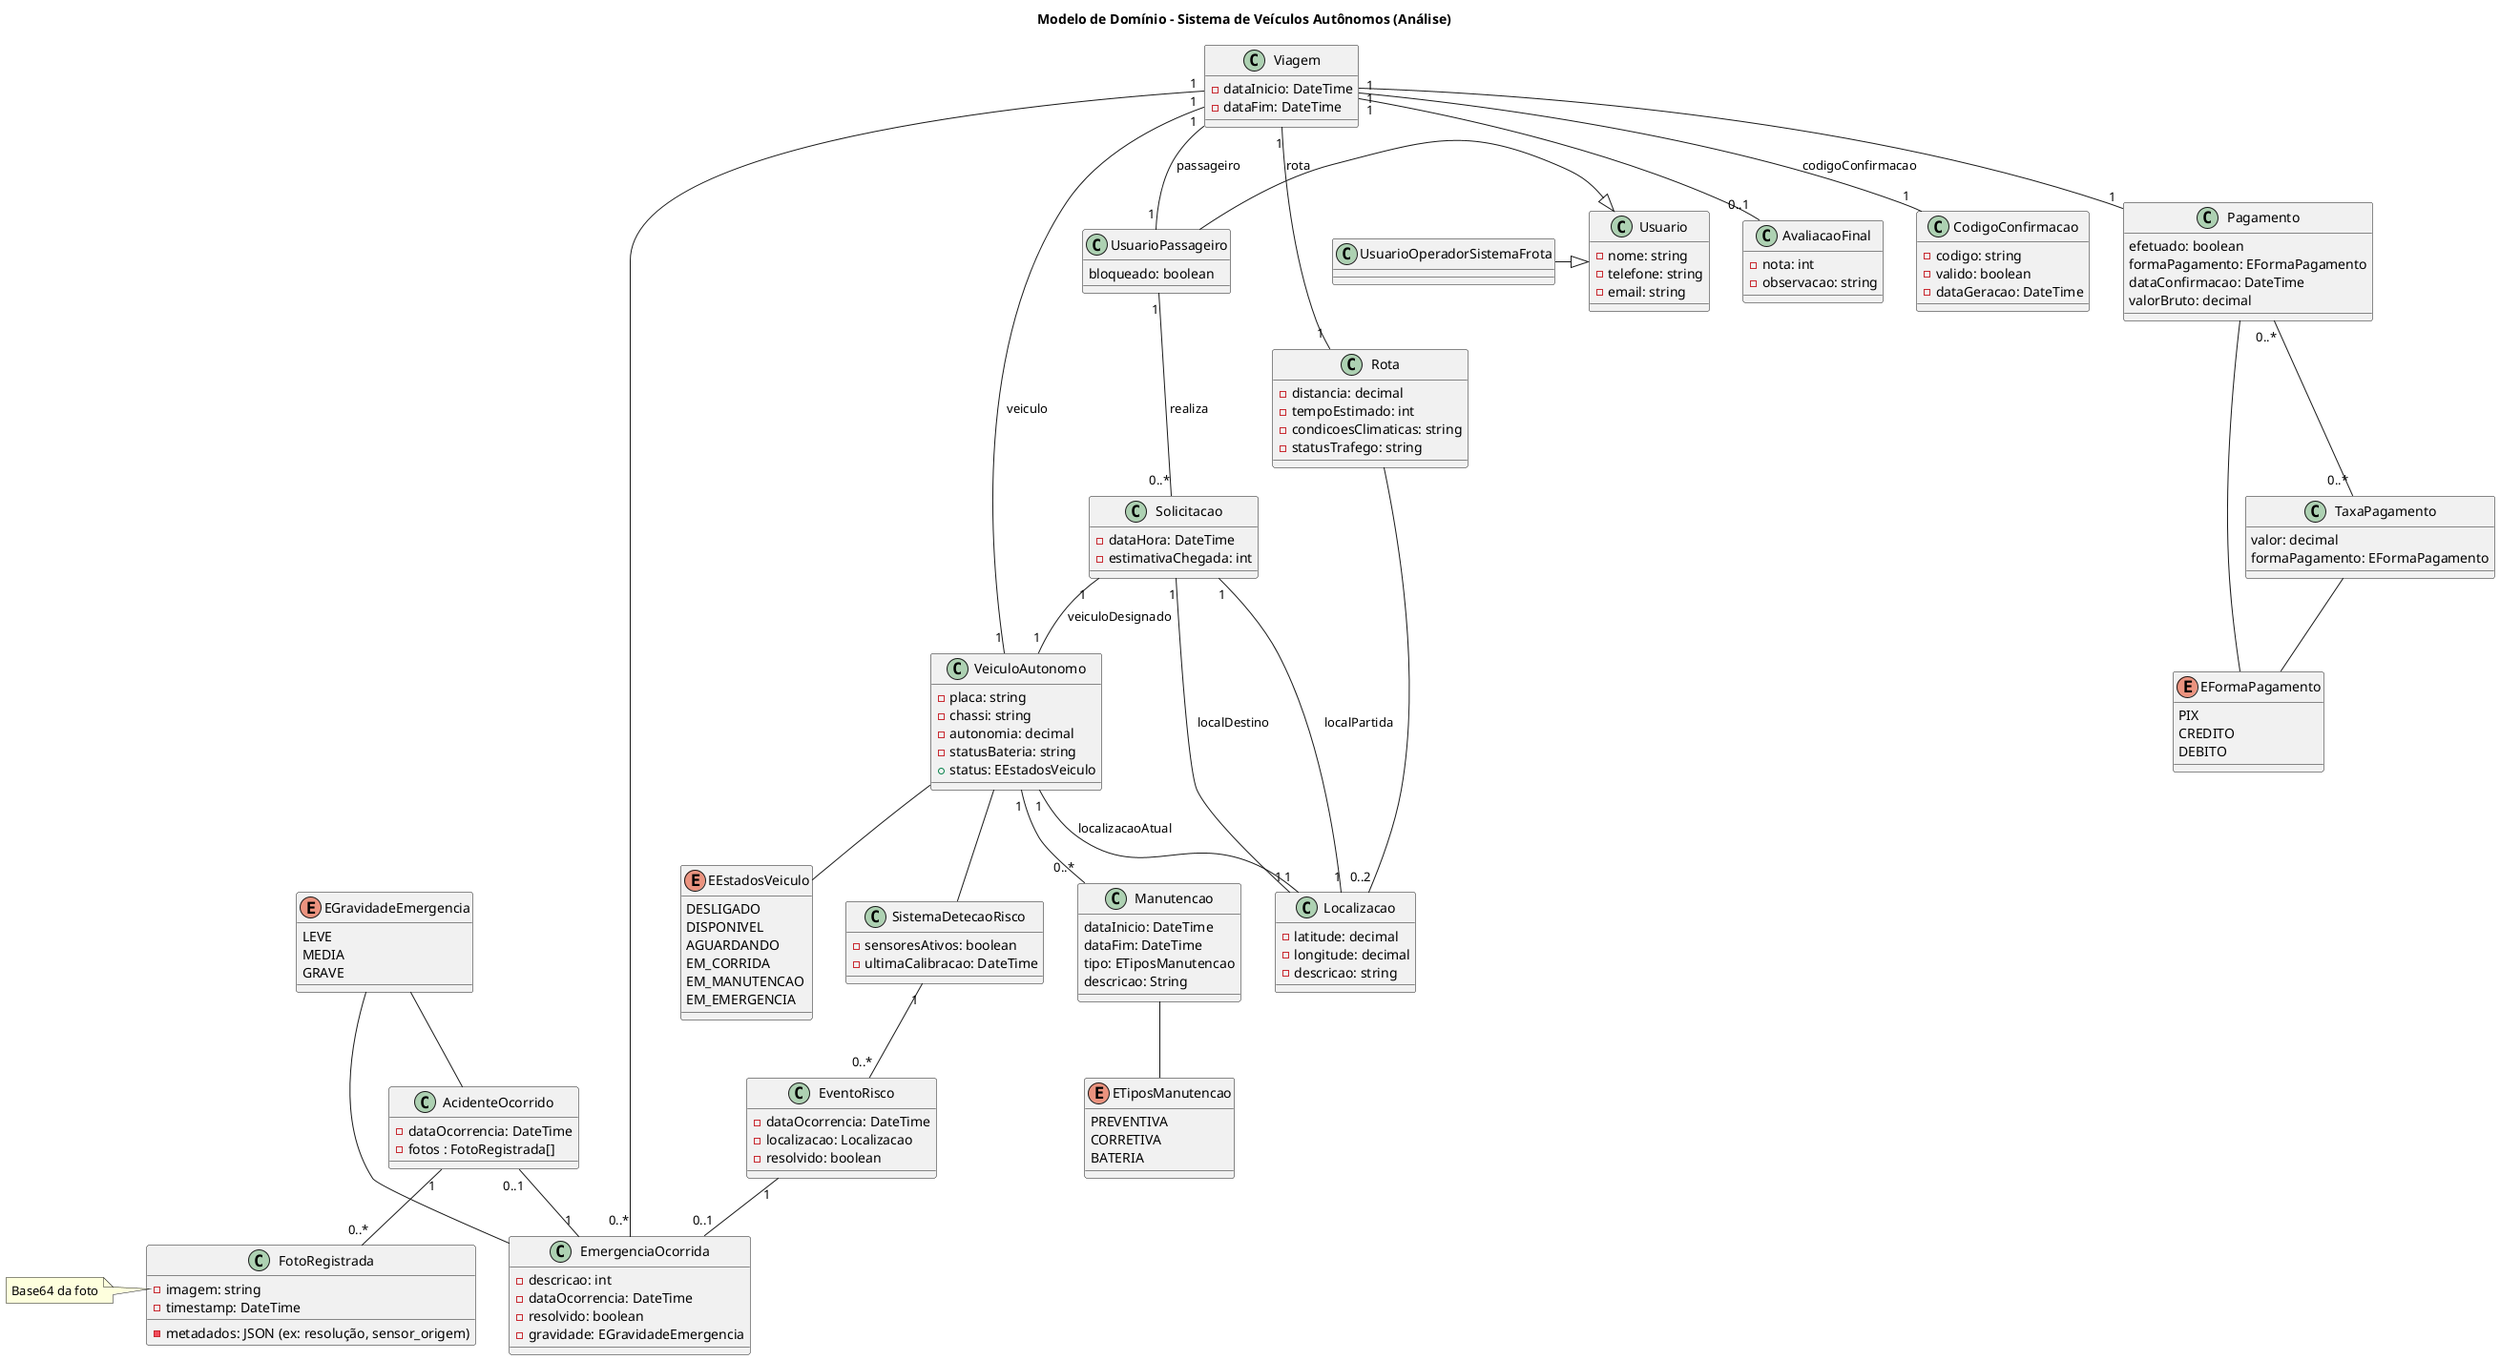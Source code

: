 @startuml
title Modelo de Domínio - Sistema de Veículos Autônomos (Análise)

class Usuario {
  - nome: string
  - telefone: string
  - email: string
}

class Localizacao {
  - latitude: decimal
  - longitude: decimal
  - descricao: string
}

class VeiculoAutonomo {
  - placa: string
  - chassi: string
  - autonomia: decimal
  - statusBateria: string
  + status: EEstadosVeiculo
}

class Manutencao {
  dataInicio: DateTime
  dataFim: DateTime
  tipo: ETiposManutencao
  descricao: String
}

Enum ETiposManutencao{
  PREVENTIVA
  CORRETIVA
  BATERIA
}

Enum EEstadosVeiculo{
  DESLIGADO
  DISPONIVEL
  AGUARDANDO
  EM_CORRIDA
  EM_MANUTENCAO
  EM_EMERGENCIA
}

class Solicitacao {
  - dataHora: DateTime
  - estimativaChegada: int
}

class Viagem {
  - dataInicio: DateTime
  - dataFim: DateTime
}

class AvaliacaoFinal {
    - nota: int
    - observacao: string
}

class EmergenciaOcorrida {
    - descricao: int
    - dataOcorrencia: DateTime
    - resolvido: boolean
    - gravidade: EGravidadeEmergencia
}

class AcidenteOcorrido{
    - dataOcorrencia: DateTime
    - fotos : FotoRegistrada[]
}

class FotoRegistrada{
  - imagem: string
  - timestamp: DateTime
  - metadados: JSON (ex: resolução, sensor_origem)
}

note left of FotoRegistrada::"imagem: string"
  Base64 da foto
end note

Enum EGravidadeEmergencia{
    LEVE
    MEDIA
    GRAVE
}

class CodigoConfirmacao {
  - codigo: string
  - valido: boolean
  - dataGeracao: DateTime
}

class Rota {
  - distancia: decimal
  - tempoEstimado: int
  - condicoesClimaticas: string
  - statusTrafego: string
}

class SistemaDetecaoRisco {
  - sensoresAtivos: boolean
  - ultimaCalibracao: DateTime
}

class EventoRisco {
  - dataOcorrencia: DateTime
  - localizacao: Localizacao
  - resolvido: boolean
}

class Pagamento {
  efetuado: boolean
  formaPagamento: EFormaPagamento
  dataConfirmacao: DateTime
  valorBruto: decimal
}

class TaxaPagamento{
  valor: decimal
  formaPagamento: EFormaPagamento
}

Enum EFormaPagamento {
PIX
CREDITO
DEBITO
}

class UsuarioPassageiro{
bloqueado: boolean
}

class UsuarioOperadorSistemaFrota {

}

UsuarioPassageiro -|> Usuario
UsuarioOperadorSistemaFrota -|> Usuario
UsuarioPassageiro "1" -- "0..*" Solicitacao : realiza
Solicitacao "1" -- "1" Localizacao : localPartida
Solicitacao "1" -- "1" Localizacao : localDestino
Solicitacao "1" -- "1" VeiculoAutonomo : veiculoDesignado

Viagem "1" -- "1" UsuarioPassageiro : passageiro
Viagem "1" -- "1" VeiculoAutonomo : veiculo
Viagem "1" -- "1" CodigoConfirmacao : codigoConfirmacao
Viagem "1" -- "1" Rota : rota
Viagem "1" -- "0..1" AvaliacaoFinal
Viagem "1" -- "0..*" EmergenciaOcorrida
Viagem "1" -- "1" Pagamento

Pagamento -- EFormaPagamento
Pagamento "0..*" -- "0..*" TaxaPagamento
TaxaPagamento -- EFormaPagamento

EGravidadeEmergencia -- EmergenciaOcorrida
AcidenteOcorrido "0..1" -- "1" EmergenciaOcorrida
EGravidadeEmergencia -- AcidenteOcorrido
AcidenteOcorrido "1" -- "0..*" FotoRegistrada

VeiculoAutonomo "1" -- "1" Localizacao : localizacaoAtual
VeiculoAutonomo -- SistemaDetecaoRisco
VeiculoAutonomo -- EEstadosVeiculo
VeiculoAutonomo "1" -- "0..*" Manutencao
Rota -- "0..2" Localizacao

Manutencao -- ETiposManutencao

SistemaDetecaoRisco "1" -- "0..*" EventoRisco
EventoRisco "1" -- "0..1" EmergenciaOcorrida
@enduml